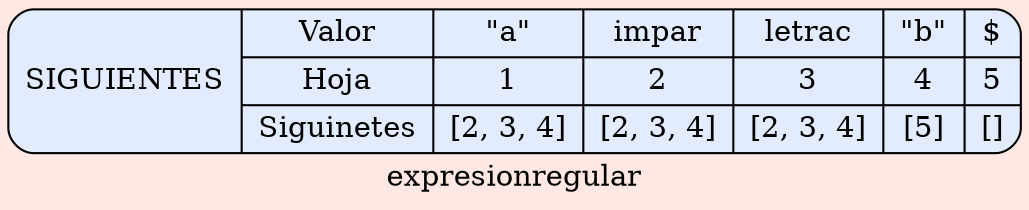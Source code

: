 digraph structs { 
  bgcolor = "#FFE8E3"   
 node [shape=Mrecord fillcolor="#E3EBFF" style =filled];
label ="expresionregular"
struct1 [label="SIGUIENTES| { Valor | Hoja| Siguinetes } | 
{ \"a\"| 1 | [2, 3, 4]}|
{ impar| 2 | [2, 3, 4]}|
{ letrac| 3 | [2, 3, 4]}|
{ \"b\"| 4 | [5]}|
{ $| 5 | []}
"];
 }